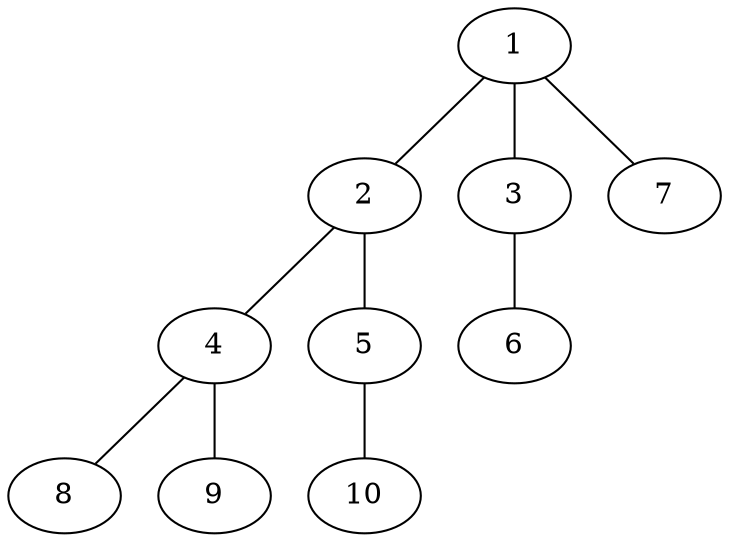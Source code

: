 graph molecule_1170 {
	1	 [chem=N];
	2	 [chem=C];
	1 -- 2	 [valence=1];
	3	 [chem=C];
	1 -- 3	 [valence=1];
	7	 [chem=H];
	1 -- 7	 [valence=1];
	4	 [chem=N];
	2 -- 4	 [valence=1];
	5	 [chem=N];
	2 -- 5	 [valence=2];
	6	 [chem=N];
	3 -- 6	 [valence=3];
	8	 [chem=H];
	4 -- 8	 [valence=1];
	9	 [chem=H];
	4 -- 9	 [valence=1];
	10	 [chem=H];
	5 -- 10	 [valence=1];
}
